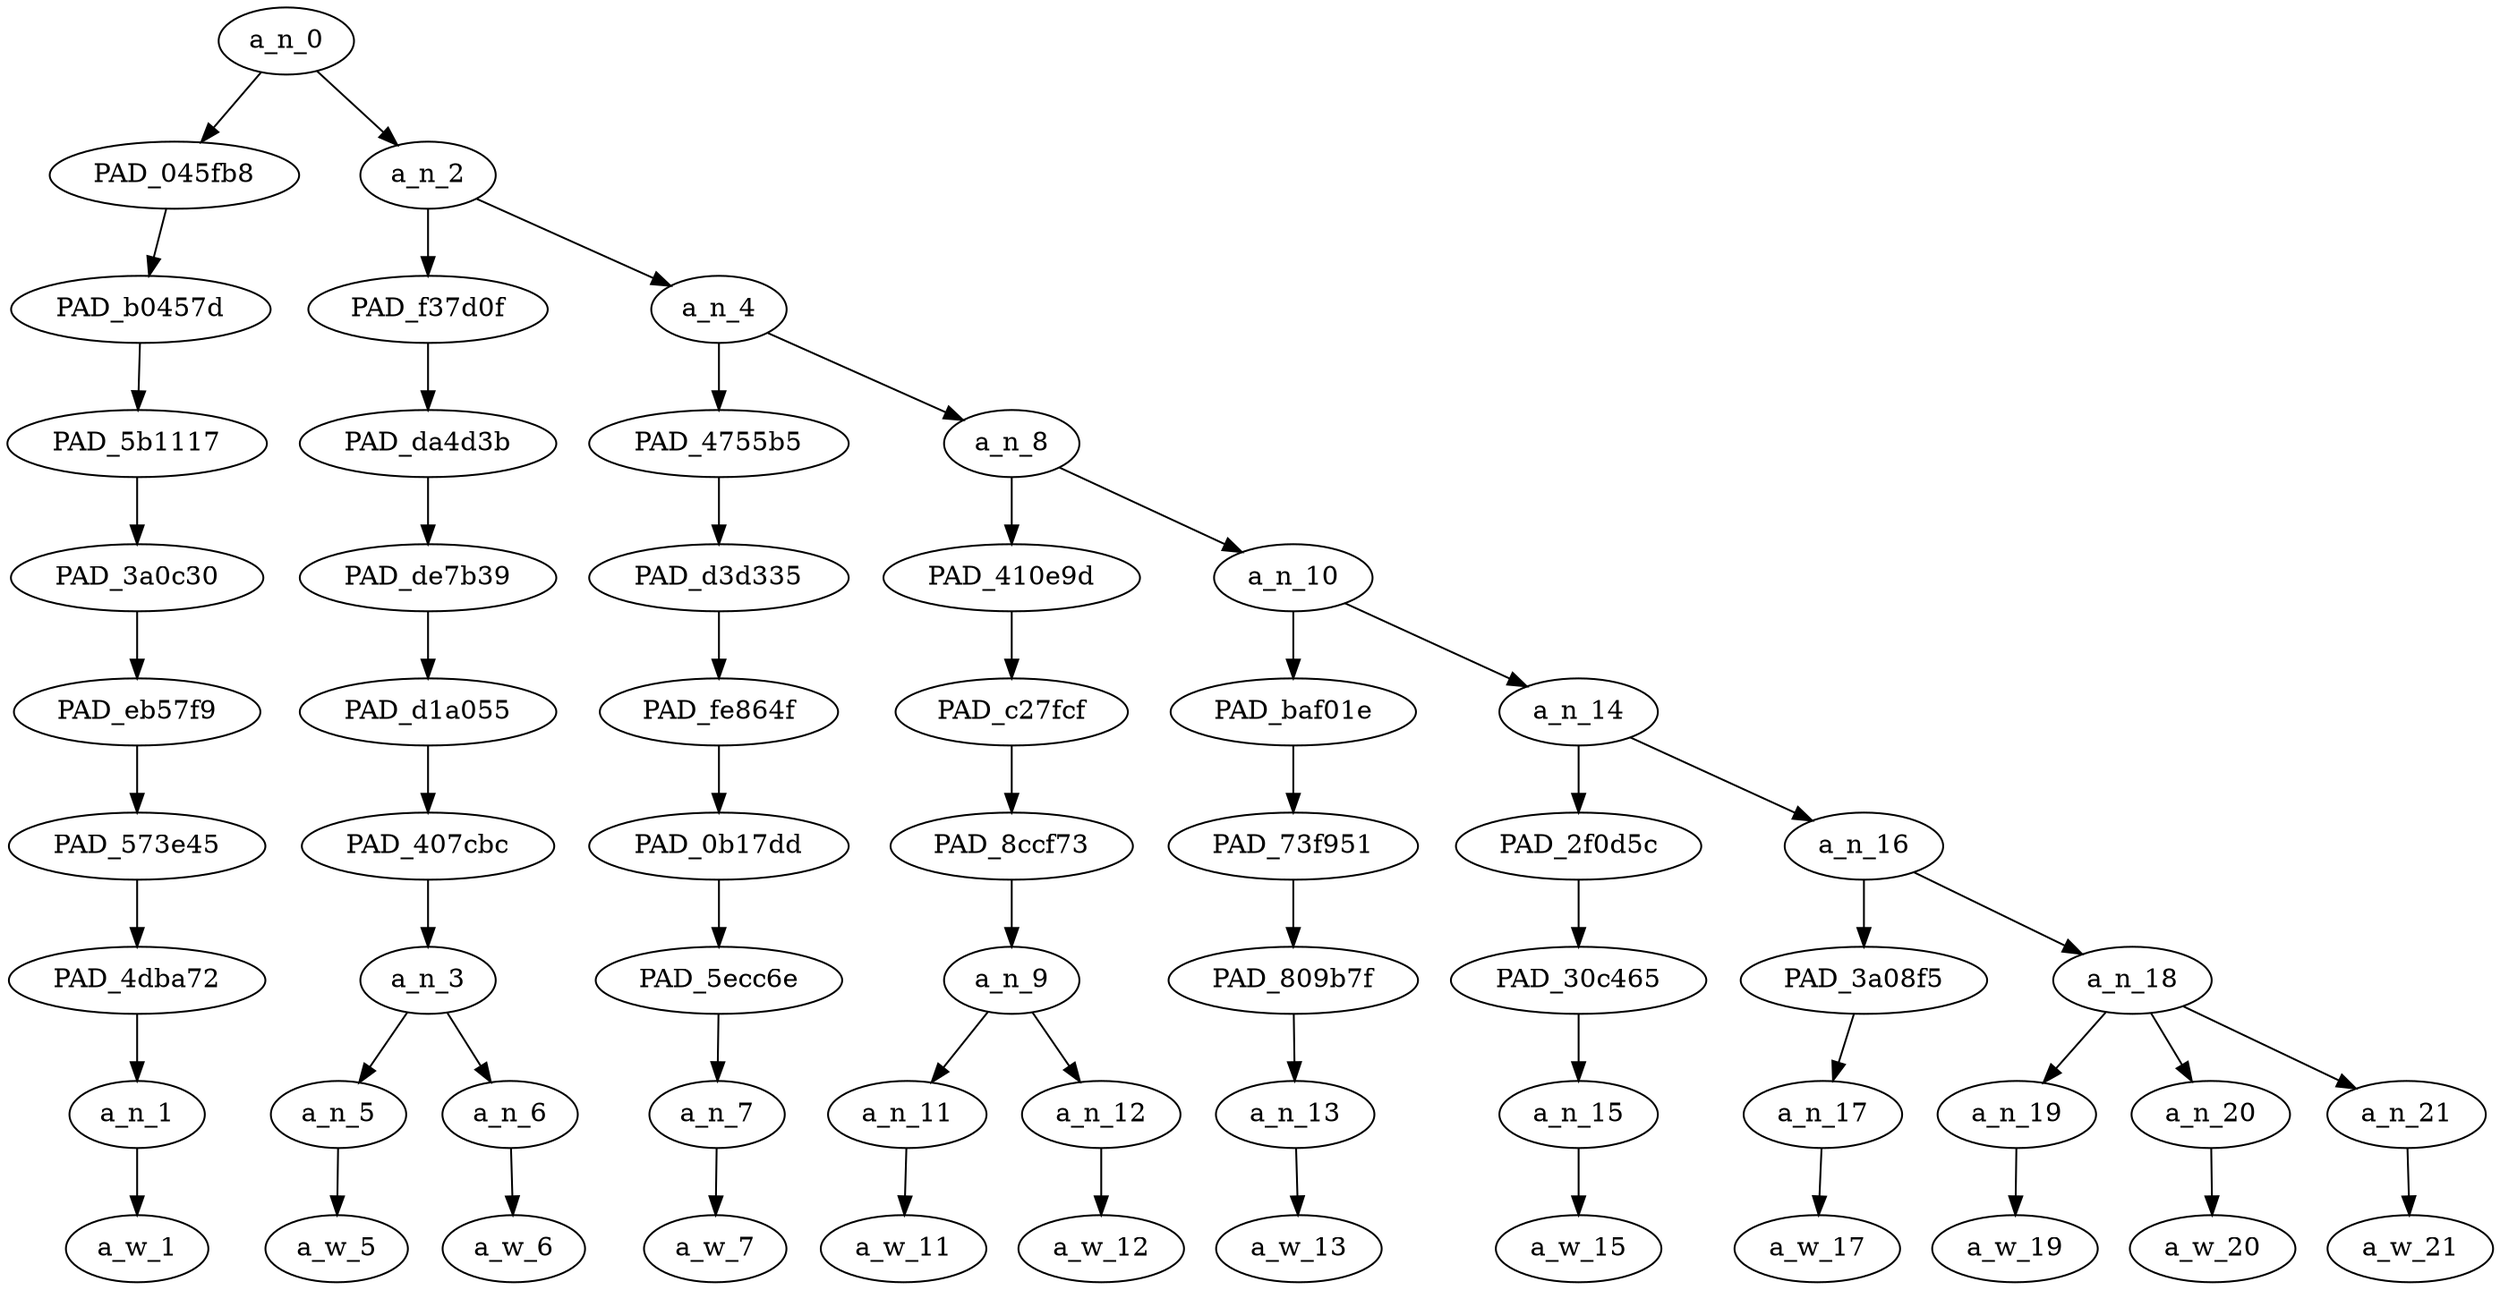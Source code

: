 strict digraph "" {
	a_n_0	[div_dir=1,
		index=0,
		level=9,
		pos="1.46875,9!",
		text_span="[0, 1, 2, 3, 4, 5, 6, 7, 8, 9, 10, 11]",
		value=1.00000000];
	PAD_045fb8	[div_dir=1,
		index=0,
		level=8,
		pos="0.0,8!",
		text_span="[0]",
		value=0.11100766];
	a_n_0 -> PAD_045fb8;
	a_n_2	[div_dir=1,
		index=1,
		level=8,
		pos="2.9375,8!",
		text_span="[1, 2, 3, 4, 5, 6, 7, 8, 9, 10, 11]",
		value=0.88828419];
	a_n_0 -> a_n_2;
	PAD_b0457d	[div_dir=1,
		index=0,
		level=7,
		pos="0.0,7!",
		text_span="[0]",
		value=0.11100766];
	PAD_045fb8 -> PAD_b0457d;
	PAD_5b1117	[div_dir=1,
		index=0,
		level=6,
		pos="0.0,6!",
		text_span="[0]",
		value=0.11100766];
	PAD_b0457d -> PAD_5b1117;
	PAD_3a0c30	[div_dir=1,
		index=0,
		level=5,
		pos="0.0,5!",
		text_span="[0]",
		value=0.11100766];
	PAD_5b1117 -> PAD_3a0c30;
	PAD_eb57f9	[div_dir=1,
		index=0,
		level=4,
		pos="0.0,4!",
		text_span="[0]",
		value=0.11100766];
	PAD_3a0c30 -> PAD_eb57f9;
	PAD_573e45	[div_dir=1,
		index=0,
		level=3,
		pos="0.0,3!",
		text_span="[0]",
		value=0.11100766];
	PAD_eb57f9 -> PAD_573e45;
	PAD_4dba72	[div_dir=1,
		index=0,
		level=2,
		pos="0.0,2!",
		text_span="[0]",
		value=0.11100766];
	PAD_573e45 -> PAD_4dba72;
	a_n_1	[div_dir=1,
		index=0,
		level=1,
		pos="0.0,1!",
		text_span="[0]",
		value=0.11100766];
	PAD_4dba72 -> a_n_1;
	a_w_1	[div_dir=0,
		index=0,
		level=0,
		pos="0,0!",
		text_span="[0]",
		value=cnn];
	a_n_1 -> a_w_1;
	PAD_f37d0f	[div_dir=1,
		index=1,
		level=7,
		pos="1.5,7!",
		text_span="[1, 2]",
		value=0.18530813];
	a_n_2 -> PAD_f37d0f;
	a_n_4	[div_dir=1,
		index=2,
		level=7,
		pos="4.375,7!",
		text_span="[3, 4, 5, 6, 7, 8, 9, 10, 11]",
		value=0.70245637];
	a_n_2 -> a_n_4;
	PAD_da4d3b	[div_dir=1,
		index=1,
		level=6,
		pos="1.5,6!",
		text_span="[1, 2]",
		value=0.18530813];
	PAD_f37d0f -> PAD_da4d3b;
	PAD_de7b39	[div_dir=1,
		index=1,
		level=5,
		pos="1.5,5!",
		text_span="[1, 2]",
		value=0.18530813];
	PAD_da4d3b -> PAD_de7b39;
	PAD_d1a055	[div_dir=1,
		index=1,
		level=4,
		pos="1.5,4!",
		text_span="[1, 2]",
		value=0.18530813];
	PAD_de7b39 -> PAD_d1a055;
	PAD_407cbc	[div_dir=1,
		index=1,
		level=3,
		pos="1.5,3!",
		text_span="[1, 2]",
		value=0.18530813];
	PAD_d1a055 -> PAD_407cbc;
	a_n_3	[div_dir=1,
		index=1,
		level=2,
		pos="1.5,2!",
		text_span="[1, 2]",
		value=0.18530813];
	PAD_407cbc -> a_n_3;
	a_n_5	[div_dir=-1,
		index=1,
		level=1,
		pos="1.0,1!",
		text_span="[1]",
		value=0.09803338];
	a_n_3 -> a_n_5;
	a_n_6	[div_dir=1,
		index=2,
		level=1,
		pos="2.0,1!",
		text_span="[2]",
		value=0.08722132];
	a_n_3 -> a_n_6;
	a_w_5	[div_dir=0,
		index=1,
		level=0,
		pos="1,0!",
		text_span="[1]",
		value=exclusive];
	a_n_5 -> a_w_5;
	a_w_6	[div_dir=0,
		index=2,
		level=0,
		pos="2,0!",
		text_span="[2]",
		value=picture];
	a_n_6 -> a_w_6;
	PAD_4755b5	[div_dir=1,
		index=2,
		level=6,
		pos="3.0,6!",
		text_span="[3]",
		value=0.06757686];
	a_n_4 -> PAD_4755b5;
	a_n_8	[div_dir=1,
		index=3,
		level=6,
		pos="5.75,6!",
		text_span="[4, 5, 6, 7, 8, 9, 10, 11]",
		value=0.63432616];
	a_n_4 -> a_n_8;
	PAD_d3d335	[div_dir=1,
		index=2,
		level=5,
		pos="3.0,5!",
		text_span="[3]",
		value=0.06757686];
	PAD_4755b5 -> PAD_d3d335;
	PAD_fe864f	[div_dir=1,
		index=2,
		level=4,
		pos="3.0,4!",
		text_span="[3]",
		value=0.06757686];
	PAD_d3d335 -> PAD_fe864f;
	PAD_0b17dd	[div_dir=1,
		index=2,
		level=3,
		pos="3.0,3!",
		text_span="[3]",
		value=0.06757686];
	PAD_fe864f -> PAD_0b17dd;
	PAD_5ecc6e	[div_dir=1,
		index=2,
		level=2,
		pos="3.0,2!",
		text_span="[3]",
		value=0.06757686];
	PAD_0b17dd -> PAD_5ecc6e;
	a_n_7	[div_dir=1,
		index=3,
		level=1,
		pos="3.0,1!",
		text_span="[3]",
		value=0.06757686];
	PAD_5ecc6e -> a_n_7;
	a_w_7	[div_dir=0,
		index=3,
		level=0,
		pos="3,0!",
		text_span="[3]",
		value=of];
	a_n_7 -> a_w_7;
	PAD_410e9d	[div_dir=1,
		index=3,
		level=5,
		pos="4.5,5!",
		text_span="[4, 5]",
		value=0.16016633];
	a_n_8 -> PAD_410e9d;
	a_n_10	[div_dir=1,
		index=4,
		level=5,
		pos="7.0,5!",
		text_span="[6, 7, 8, 9, 10, 11]",
		value=0.47373087];
	a_n_8 -> a_n_10;
	PAD_c27fcf	[div_dir=1,
		index=3,
		level=4,
		pos="4.5,4!",
		text_span="[4, 5]",
		value=0.16016633];
	PAD_410e9d -> PAD_c27fcf;
	PAD_8ccf73	[div_dir=1,
		index=3,
		level=3,
		pos="4.5,3!",
		text_span="[4, 5]",
		value=0.16016633];
	PAD_c27fcf -> PAD_8ccf73;
	a_n_9	[div_dir=1,
		index=3,
		level=2,
		pos="4.5,2!",
		text_span="[4, 5]",
		value=0.16016633];
	PAD_8ccf73 -> a_n_9;
	a_n_11	[div_dir=1,
		index=4,
		level=1,
		pos="4.0,1!",
		text_span="[4]",
		value=0.06337681];
	a_n_9 -> a_n_11;
	a_n_12	[div_dir=1,
		index=5,
		level=1,
		pos="5.0,1!",
		text_span="[5]",
		value=0.09609598];
	a_n_9 -> a_n_12;
	a_w_11	[div_dir=0,
		index=4,
		level=0,
		pos="4,0!",
		text_span="[4]",
		value=the];
	a_n_11 -> a_w_11;
	a_w_12	[div_dir=0,
		index=5,
		level=0,
		pos="5,0!",
		text_span="[5]",
		value=plight];
	a_n_12 -> a_w_12;
	PAD_baf01e	[div_dir=1,
		index=4,
		level=4,
		pos="6.0,4!",
		text_span="[6]",
		value=0.06272697];
	a_n_10 -> PAD_baf01e;
	a_n_14	[div_dir=-1,
		index=5,
		level=4,
		pos="8.0,4!",
		text_span="[7, 8, 9, 10, 11]",
		value=0.41089126];
	a_n_10 -> a_n_14;
	PAD_73f951	[div_dir=1,
		index=4,
		level=3,
		pos="6.0,3!",
		text_span="[6]",
		value=0.06272697];
	PAD_baf01e -> PAD_73f951;
	PAD_809b7f	[div_dir=1,
		index=4,
		level=2,
		pos="6.0,2!",
		text_span="[6]",
		value=0.06272697];
	PAD_73f951 -> PAD_809b7f;
	a_n_13	[div_dir=1,
		index=6,
		level=1,
		pos="6.0,1!",
		text_span="[6]",
		value=0.06272697];
	PAD_809b7f -> a_n_13;
	a_w_13	[div_dir=0,
		index=6,
		level=0,
		pos="6,0!",
		text_span="[6]",
		value=of1];
	a_n_13 -> a_w_13;
	PAD_2f0d5c	[div_dir=-1,
		index=5,
		level=3,
		pos="7.0,3!",
		text_span="[7]",
		value=0.10047256];
	a_n_14 -> PAD_2f0d5c;
	a_n_16	[div_dir=-1,
		index=6,
		level=3,
		pos="9.0,3!",
		text_span="[8, 9, 10, 11]",
		value=0.31027285];
	a_n_14 -> a_n_16;
	PAD_30c465	[div_dir=-1,
		index=5,
		level=2,
		pos="7.0,2!",
		text_span="[7]",
		value=0.10047256];
	PAD_2f0d5c -> PAD_30c465;
	a_n_15	[div_dir=-1,
		index=7,
		level=1,
		pos="7.0,1!",
		text_span="[7]",
		value=0.10047256];
	PAD_30c465 -> a_n_15;
	a_w_15	[div_dir=0,
		index=7,
		level=0,
		pos="7,0!",
		text_span="[7]",
		value=refugees];
	a_n_15 -> a_w_15;
	PAD_3a08f5	[div_dir=1,
		index=6,
		level=2,
		pos="8.0,2!",
		text_span="[8]",
		value=0.06268207];
	a_n_16 -> PAD_3a08f5;
	a_n_18	[div_dir=-1,
		index=7,
		level=2,
		pos="10.0,2!",
		text_span="[9, 10, 11]",
		value=0.24758873];
	a_n_16 -> a_n_18;
	a_n_17	[div_dir=1,
		index=8,
		level=1,
		pos="8.0,1!",
		text_span="[8]",
		value=0.06268207];
	PAD_3a08f5 -> a_n_17;
	a_w_17	[div_dir=0,
		index=8,
		level=0,
		pos="8,0!",
		text_span="[8]",
		value=on];
	a_n_17 -> a_w_17;
	a_n_19	[div_dir=1,
		index=9,
		level=1,
		pos="9.0,1!",
		text_span="[9]",
		value=0.05623901];
	a_n_18 -> a_n_19;
	a_n_20	[div_dir=1,
		index=10,
		level=1,
		pos="10.0,1!",
		text_span="[10]",
		value=0.08202834];
	a_n_18 -> a_n_20;
	a_n_21	[div_dir=-1,
		index=11,
		level=1,
		pos="11.0,1!",
		text_span="[11]",
		value=0.10926593];
	a_n_18 -> a_n_21;
	a_w_19	[div_dir=0,
		index=9,
		level=0,
		pos="9,0!",
		text_span="[9]",
		value=the1];
	a_n_19 -> a_w_19;
	a_w_20	[div_dir=0,
		index=10,
		level=0,
		pos="10,0!",
		text_span="[10]",
		value=high];
	a_n_20 -> a_w_20;
	a_w_21	[div_dir=0,
		index=11,
		level=0,
		pos="11,0!",
		text_span="[11]",
		value=seas];
	a_n_21 -> a_w_21;
}
